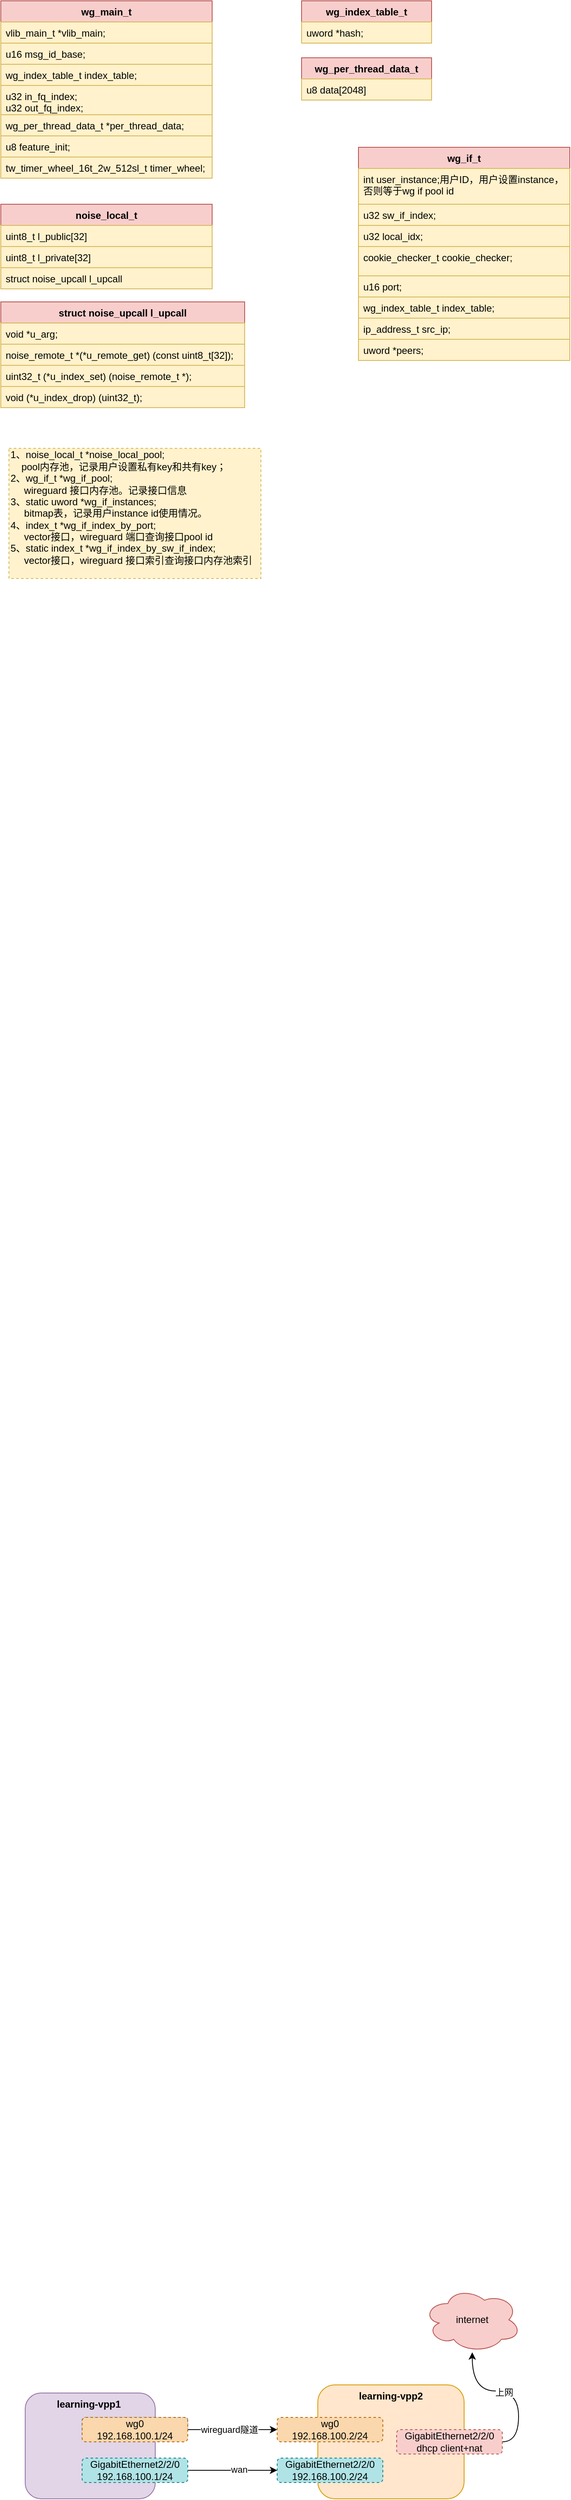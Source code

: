 <mxfile version="15.7.0" type="github">
  <diagram id="7AvQUt7DT94bOIP2M_y_" name="Page-1">
    <mxGraphModel dx="782" dy="436" grid="1" gridSize="10" guides="1" tooltips="1" connect="1" arrows="1" fold="1" page="1" pageScale="1" pageWidth="827" pageHeight="1169" math="0" shadow="0">
      <root>
        <mxCell id="0" />
        <mxCell id="1" parent="0" />
        <mxCell id="nrJYDSRIosnN7z2e5aEC-1" value="wg_main_t" style="swimlane;fontStyle=1;align=center;verticalAlign=top;childLayout=stackLayout;horizontal=1;startSize=26;horizontalStack=0;resizeParent=1;resizeParentMax=0;resizeLast=0;collapsible=1;marginBottom=0;fillColor=#f8cecc;strokeColor=#b85450;" parent="1" vertex="1">
          <mxGeometry x="70" y="150" width="260" height="218" as="geometry" />
        </mxCell>
        <mxCell id="nrJYDSRIosnN7z2e5aEC-2" value="vlib_main_t *vlib_main;" style="text;strokeColor=#d6b656;fillColor=#fff2cc;align=left;verticalAlign=top;spacingLeft=4;spacingRight=4;overflow=hidden;rotatable=0;points=[[0,0.5],[1,0.5]];portConstraint=eastwest;" parent="nrJYDSRIosnN7z2e5aEC-1" vertex="1">
          <mxGeometry y="26" width="260" height="26" as="geometry" />
        </mxCell>
        <mxCell id="nrJYDSRIosnN7z2e5aEC-4" value="u16 msg_id_base;" style="text;strokeColor=#d6b656;fillColor=#fff2cc;align=left;verticalAlign=top;spacingLeft=4;spacingRight=4;overflow=hidden;rotatable=0;points=[[0,0.5],[1,0.5]];portConstraint=eastwest;" parent="nrJYDSRIosnN7z2e5aEC-1" vertex="1">
          <mxGeometry y="52" width="260" height="26" as="geometry" />
        </mxCell>
        <mxCell id="nrJYDSRIosnN7z2e5aEC-5" value="wg_index_table_t index_table;" style="text;strokeColor=#d6b656;fillColor=#fff2cc;align=left;verticalAlign=top;spacingLeft=4;spacingRight=4;overflow=hidden;rotatable=0;points=[[0,0.5],[1,0.5]];portConstraint=eastwest;" parent="nrJYDSRIosnN7z2e5aEC-1" vertex="1">
          <mxGeometry y="78" width="260" height="26" as="geometry" />
        </mxCell>
        <mxCell id="nrJYDSRIosnN7z2e5aEC-6" value="u32 in_fq_index;&#xa;u32 out_fq_index;" style="text;strokeColor=#d6b656;fillColor=#fff2cc;align=left;verticalAlign=top;spacingLeft=4;spacingRight=4;overflow=hidden;rotatable=0;points=[[0,0.5],[1,0.5]];portConstraint=eastwest;" parent="nrJYDSRIosnN7z2e5aEC-1" vertex="1">
          <mxGeometry y="104" width="260" height="36" as="geometry" />
        </mxCell>
        <mxCell id="nrJYDSRIosnN7z2e5aEC-7" value="wg_per_thread_data_t *per_thread_data;" style="text;strokeColor=#d6b656;fillColor=#fff2cc;align=left;verticalAlign=top;spacingLeft=4;spacingRight=4;overflow=hidden;rotatable=0;points=[[0,0.5],[1,0.5]];portConstraint=eastwest;" parent="nrJYDSRIosnN7z2e5aEC-1" vertex="1">
          <mxGeometry y="140" width="260" height="26" as="geometry" />
        </mxCell>
        <mxCell id="nrJYDSRIosnN7z2e5aEC-8" value="u8 feature_init;" style="text;strokeColor=#d6b656;fillColor=#fff2cc;align=left;verticalAlign=top;spacingLeft=4;spacingRight=4;overflow=hidden;rotatable=0;points=[[0,0.5],[1,0.5]];portConstraint=eastwest;" parent="nrJYDSRIosnN7z2e5aEC-1" vertex="1">
          <mxGeometry y="166" width="260" height="26" as="geometry" />
        </mxCell>
        <mxCell id="nrJYDSRIosnN7z2e5aEC-9" value="tw_timer_wheel_16t_2w_512sl_t timer_wheel;" style="text;strokeColor=#d6b656;fillColor=#fff2cc;align=left;verticalAlign=top;spacingLeft=4;spacingRight=4;overflow=hidden;rotatable=0;points=[[0,0.5],[1,0.5]];portConstraint=eastwest;" parent="nrJYDSRIosnN7z2e5aEC-1" vertex="1">
          <mxGeometry y="192" width="260" height="26" as="geometry" />
        </mxCell>
        <mxCell id="nrJYDSRIosnN7z2e5aEC-10" value="wg_index_table_t" style="swimlane;fontStyle=1;align=center;verticalAlign=top;childLayout=stackLayout;horizontal=1;startSize=26;horizontalStack=0;resizeParent=1;resizeParentMax=0;resizeLast=0;collapsible=1;marginBottom=0;fillColor=#f8cecc;strokeColor=#b85450;" parent="1" vertex="1">
          <mxGeometry x="440" y="150" width="160" height="52" as="geometry" />
        </mxCell>
        <mxCell id="nrJYDSRIosnN7z2e5aEC-11" value="uword *hash;" style="text;strokeColor=#d6b656;fillColor=#fff2cc;align=left;verticalAlign=top;spacingLeft=4;spacingRight=4;overflow=hidden;rotatable=0;points=[[0,0.5],[1,0.5]];portConstraint=eastwest;" parent="nrJYDSRIosnN7z2e5aEC-10" vertex="1">
          <mxGeometry y="26" width="160" height="26" as="geometry" />
        </mxCell>
        <mxCell id="nrJYDSRIosnN7z2e5aEC-14" value="wg_per_thread_data_t" style="swimlane;fontStyle=1;align=center;verticalAlign=top;childLayout=stackLayout;horizontal=1;startSize=26;horizontalStack=0;resizeParent=1;resizeParentMax=0;resizeLast=0;collapsible=1;marginBottom=0;fillColor=#f8cecc;strokeColor=#b85450;" parent="1" vertex="1">
          <mxGeometry x="440" y="220" width="160" height="52" as="geometry" />
        </mxCell>
        <mxCell id="nrJYDSRIosnN7z2e5aEC-15" value="u8 data[2048]" style="text;strokeColor=#d6b656;fillColor=#fff2cc;align=left;verticalAlign=top;spacingLeft=4;spacingRight=4;overflow=hidden;rotatable=0;points=[[0,0.5],[1,0.5]];portConstraint=eastwest;" parent="nrJYDSRIosnN7z2e5aEC-14" vertex="1">
          <mxGeometry y="26" width="160" height="26" as="geometry" />
        </mxCell>
        <mxCell id="nrJYDSRIosnN7z2e5aEC-16" value="noise_local_t" style="swimlane;fontStyle=1;align=center;verticalAlign=top;childLayout=stackLayout;horizontal=1;startSize=26;horizontalStack=0;resizeParent=1;resizeParentMax=0;resizeLast=0;collapsible=1;marginBottom=0;fillColor=#f8cecc;strokeColor=#b85450;" parent="1" vertex="1">
          <mxGeometry x="70" y="400" width="260" height="104" as="geometry" />
        </mxCell>
        <mxCell id="nrJYDSRIosnN7z2e5aEC-17" value="uint8_t l_public[32]" style="text;strokeColor=#d6b656;fillColor=#fff2cc;align=left;verticalAlign=top;spacingLeft=4;spacingRight=4;overflow=hidden;rotatable=0;points=[[0,0.5],[1,0.5]];portConstraint=eastwest;" parent="nrJYDSRIosnN7z2e5aEC-16" vertex="1">
          <mxGeometry y="26" width="260" height="26" as="geometry" />
        </mxCell>
        <mxCell id="nrJYDSRIosnN7z2e5aEC-18" value="uint8_t l_private[32]" style="text;strokeColor=#d6b656;fillColor=#fff2cc;align=left;verticalAlign=top;spacingLeft=4;spacingRight=4;overflow=hidden;rotatable=0;points=[[0,0.5],[1,0.5]];portConstraint=eastwest;" parent="nrJYDSRIosnN7z2e5aEC-16" vertex="1">
          <mxGeometry y="52" width="260" height="26" as="geometry" />
        </mxCell>
        <mxCell id="nrJYDSRIosnN7z2e5aEC-19" value="struct noise_upcall l_upcall" style="text;strokeColor=#d6b656;fillColor=#fff2cc;align=left;verticalAlign=top;spacingLeft=4;spacingRight=4;overflow=hidden;rotatable=0;points=[[0,0.5],[1,0.5]];portConstraint=eastwest;" parent="nrJYDSRIosnN7z2e5aEC-16" vertex="1">
          <mxGeometry y="78" width="260" height="26" as="geometry" />
        </mxCell>
        <mxCell id="nrJYDSRIosnN7z2e5aEC-24" value="struct noise_upcall l_upcall" style="swimlane;fontStyle=1;align=center;verticalAlign=top;childLayout=stackLayout;horizontal=1;startSize=26;horizontalStack=0;resizeParent=1;resizeParentMax=0;resizeLast=0;collapsible=1;marginBottom=0;fillColor=#f8cecc;strokeColor=#b85450;" parent="1" vertex="1">
          <mxGeometry x="70" y="520" width="300" height="130" as="geometry" />
        </mxCell>
        <mxCell id="nrJYDSRIosnN7z2e5aEC-25" value="void *u_arg;" style="text;strokeColor=#d6b656;fillColor=#fff2cc;align=left;verticalAlign=top;spacingLeft=4;spacingRight=4;overflow=hidden;rotatable=0;points=[[0,0.5],[1,0.5]];portConstraint=eastwest;" parent="nrJYDSRIosnN7z2e5aEC-24" vertex="1">
          <mxGeometry y="26" width="300" height="26" as="geometry" />
        </mxCell>
        <mxCell id="nrJYDSRIosnN7z2e5aEC-26" value="noise_remote_t *(*u_remote_get) (const uint8_t[32]);" style="text;strokeColor=#d6b656;fillColor=#fff2cc;align=left;verticalAlign=top;spacingLeft=4;spacingRight=4;overflow=hidden;rotatable=0;points=[[0,0.5],[1,0.5]];portConstraint=eastwest;" parent="nrJYDSRIosnN7z2e5aEC-24" vertex="1">
          <mxGeometry y="52" width="300" height="26" as="geometry" />
        </mxCell>
        <mxCell id="nrJYDSRIosnN7z2e5aEC-27" value="uint32_t (*u_index_set) (noise_remote_t *);" style="text;strokeColor=#d6b656;fillColor=#fff2cc;align=left;verticalAlign=top;spacingLeft=4;spacingRight=4;overflow=hidden;rotatable=0;points=[[0,0.5],[1,0.5]];portConstraint=eastwest;" parent="nrJYDSRIosnN7z2e5aEC-24" vertex="1">
          <mxGeometry y="78" width="300" height="26" as="geometry" />
        </mxCell>
        <mxCell id="nrJYDSRIosnN7z2e5aEC-28" value="void (*u_index_drop) (uint32_t);" style="text;strokeColor=#d6b656;fillColor=#fff2cc;align=left;verticalAlign=top;spacingLeft=4;spacingRight=4;overflow=hidden;rotatable=0;points=[[0,0.5],[1,0.5]];portConstraint=eastwest;" parent="nrJYDSRIosnN7z2e5aEC-24" vertex="1">
          <mxGeometry y="104" width="300" height="26" as="geometry" />
        </mxCell>
        <mxCell id="nrJYDSRIosnN7z2e5aEC-29" value="wg_if_t" style="swimlane;fontStyle=1;align=center;verticalAlign=top;childLayout=stackLayout;horizontal=1;startSize=26;horizontalStack=0;resizeParent=1;resizeParentMax=0;resizeLast=0;collapsible=1;marginBottom=0;fillColor=#f8cecc;strokeColor=#b85450;" parent="1" vertex="1">
          <mxGeometry x="510" y="330" width="260" height="262" as="geometry" />
        </mxCell>
        <mxCell id="nrJYDSRIosnN7z2e5aEC-30" value="int user_instance;用户ID，用户设置instance，&#xa;否则等于wg if pool id" style="text;strokeColor=#d6b656;fillColor=#fff2cc;align=left;verticalAlign=top;spacingLeft=4;spacingRight=4;overflow=hidden;rotatable=0;points=[[0,0.5],[1,0.5]];portConstraint=eastwest;" parent="nrJYDSRIosnN7z2e5aEC-29" vertex="1">
          <mxGeometry y="26" width="260" height="44" as="geometry" />
        </mxCell>
        <mxCell id="nrJYDSRIosnN7z2e5aEC-31" value="u32 sw_if_index;" style="text;strokeColor=#d6b656;fillColor=#fff2cc;align=left;verticalAlign=top;spacingLeft=4;spacingRight=4;overflow=hidden;rotatable=0;points=[[0,0.5],[1,0.5]];portConstraint=eastwest;" parent="nrJYDSRIosnN7z2e5aEC-29" vertex="1">
          <mxGeometry y="70" width="260" height="26" as="geometry" />
        </mxCell>
        <mxCell id="nrJYDSRIosnN7z2e5aEC-32" value="u32 local_idx;" style="text;strokeColor=#d6b656;fillColor=#fff2cc;align=left;verticalAlign=top;spacingLeft=4;spacingRight=4;overflow=hidden;rotatable=0;points=[[0,0.5],[1,0.5]];portConstraint=eastwest;" parent="nrJYDSRIosnN7z2e5aEC-29" vertex="1">
          <mxGeometry y="96" width="260" height="26" as="geometry" />
        </mxCell>
        <mxCell id="nrJYDSRIosnN7z2e5aEC-33" value="cookie_checker_t cookie_checker;" style="text;strokeColor=#d6b656;fillColor=#fff2cc;align=left;verticalAlign=top;spacingLeft=4;spacingRight=4;overflow=hidden;rotatable=0;points=[[0,0.5],[1,0.5]];portConstraint=eastwest;" parent="nrJYDSRIosnN7z2e5aEC-29" vertex="1">
          <mxGeometry y="122" width="260" height="36" as="geometry" />
        </mxCell>
        <mxCell id="nrJYDSRIosnN7z2e5aEC-34" value="u16 port;" style="text;strokeColor=#d6b656;fillColor=#fff2cc;align=left;verticalAlign=top;spacingLeft=4;spacingRight=4;overflow=hidden;rotatable=0;points=[[0,0.5],[1,0.5]];portConstraint=eastwest;" parent="nrJYDSRIosnN7z2e5aEC-29" vertex="1">
          <mxGeometry y="158" width="260" height="26" as="geometry" />
        </mxCell>
        <mxCell id="nrJYDSRIosnN7z2e5aEC-35" value="wg_index_table_t index_table;" style="text;strokeColor=#d6b656;fillColor=#fff2cc;align=left;verticalAlign=top;spacingLeft=4;spacingRight=4;overflow=hidden;rotatable=0;points=[[0,0.5],[1,0.5]];portConstraint=eastwest;" parent="nrJYDSRIosnN7z2e5aEC-29" vertex="1">
          <mxGeometry y="184" width="260" height="26" as="geometry" />
        </mxCell>
        <mxCell id="nrJYDSRIosnN7z2e5aEC-36" value="ip_address_t src_ip;" style="text;strokeColor=#d6b656;fillColor=#fff2cc;align=left;verticalAlign=top;spacingLeft=4;spacingRight=4;overflow=hidden;rotatable=0;points=[[0,0.5],[1,0.5]];portConstraint=eastwest;" parent="nrJYDSRIosnN7z2e5aEC-29" vertex="1">
          <mxGeometry y="210" width="260" height="26" as="geometry" />
        </mxCell>
        <mxCell id="nrJYDSRIosnN7z2e5aEC-37" value="uword *peers;" style="text;strokeColor=#d6b656;fillColor=#fff2cc;align=left;verticalAlign=top;spacingLeft=4;spacingRight=4;overflow=hidden;rotatable=0;points=[[0,0.5],[1,0.5]];portConstraint=eastwest;" parent="nrJYDSRIosnN7z2e5aEC-29" vertex="1">
          <mxGeometry y="236" width="260" height="26" as="geometry" />
        </mxCell>
        <mxCell id="nrJYDSRIosnN7z2e5aEC-38" value="1、noise_local_t *noise_local_pool;&amp;nbsp; &lt;br&gt;&amp;nbsp; &amp;nbsp; pool内存池，记录用户设置私有key和共有key；&lt;br&gt;&lt;div&gt;&lt;span&gt;2、&lt;/span&gt;&lt;span&gt;wg_if_t *wg_if_pool;&lt;/span&gt;&lt;/div&gt;&lt;div&gt;&lt;span&gt;&amp;nbsp; &amp;nbsp; &amp;nbsp;wireguard 接口内存池。记录接口信息&lt;/span&gt;&lt;/div&gt;3、static uword *wg_if_instances;&lt;br&gt;&amp;nbsp; &amp;nbsp; &amp;nbsp;bitmap表，记录用户instance id使用情况。&lt;br&gt;4、index_t *wg_if_index_by_port;&lt;br&gt;&amp;nbsp; &amp;nbsp; &amp;nbsp;vector接口，wireguard 端口查询接口pool id&lt;br&gt;5、static index_t *wg_if_index_by_sw_if_index;&lt;br&gt;&amp;nbsp; &amp;nbsp; &amp;nbsp;vector接口，wireguard 接口索引查询接口内存池索引&lt;br&gt;&amp;nbsp; &amp;nbsp; &amp;nbsp;" style="text;html=1;align=left;verticalAlign=middle;resizable=0;points=[];autosize=1;strokeColor=#d6b656;fillColor=#fff2cc;dashed=1;" parent="1" vertex="1">
          <mxGeometry x="80" y="700" width="310" height="160" as="geometry" />
        </mxCell>
        <mxCell id="dy1nJxDz3FzmfE1ZFG9A-8" value="&lt;div&gt;&lt;span&gt;learning-vpp1&amp;nbsp;&lt;/span&gt;&lt;/div&gt;" style="whiteSpace=wrap;html=1;align=center;rounded=1;fillColor=#e1d5e7;strokeColor=#9673a6;verticalAlign=top;fontStyle=1" vertex="1" parent="1">
          <mxGeometry x="100" y="3090" width="160" height="130" as="geometry" />
        </mxCell>
        <mxCell id="dy1nJxDz3FzmfE1ZFG9A-9" value="&lt;span&gt;learning-vpp2&lt;br&gt;&lt;br&gt;&lt;br&gt;&lt;/span&gt;" style="whiteSpace=wrap;html=1;align=center;rounded=1;fillColor=#ffe6cc;strokeColor=#d79b00;verticalAlign=top;fontStyle=1" vertex="1" parent="1">
          <mxGeometry x="460" y="3080" width="180" height="140" as="geometry" />
        </mxCell>
        <mxCell id="dy1nJxDz3FzmfE1ZFG9A-12" value="GigabitEthernet2/2/0&lt;br&gt;192.168.100.2/24" style="text;html=1;align=center;verticalAlign=middle;whiteSpace=wrap;dashed=1;rounded=1;fillColor=#b0e3e6;strokeColor=#0e8088;" vertex="1" parent="1">
          <mxGeometry x="410" y="3170" width="130" height="30" as="geometry" />
        </mxCell>
        <mxCell id="dy1nJxDz3FzmfE1ZFG9A-29" style="edgeStyle=orthogonalEdgeStyle;rounded=0;orthogonalLoop=1;jettySize=auto;html=1;exitX=1;exitY=0.5;exitDx=0;exitDy=0;entryX=0;entryY=0.5;entryDx=0;entryDy=0;" edge="1" parent="1" source="dy1nJxDz3FzmfE1ZFG9A-13" target="dy1nJxDz3FzmfE1ZFG9A-12">
          <mxGeometry relative="1" as="geometry" />
        </mxCell>
        <mxCell id="dy1nJxDz3FzmfE1ZFG9A-30" value="wan" style="edgeLabel;html=1;align=center;verticalAlign=middle;resizable=0;points=[];" vertex="1" connectable="0" parent="dy1nJxDz3FzmfE1ZFG9A-29">
          <mxGeometry x="0.139" y="1" relative="1" as="geometry">
            <mxPoint as="offset" />
          </mxGeometry>
        </mxCell>
        <mxCell id="dy1nJxDz3FzmfE1ZFG9A-13" value="GigabitEthernet2/2/0&lt;br&gt;192.168.100.1/24" style="text;html=1;align=center;verticalAlign=middle;whiteSpace=wrap;dashed=1;rounded=1;fillColor=#b0e3e6;strokeColor=#0e8088;" vertex="1" parent="1">
          <mxGeometry x="170" y="3170" width="130" height="30" as="geometry" />
        </mxCell>
        <mxCell id="dy1nJxDz3FzmfE1ZFG9A-24" value="GigabitEthernet2/2/0" style="text;html=1;align=center;verticalAlign=middle;whiteSpace=wrap;dashed=1;rounded=1;fillColor=#dae8fc;strokeColor=#6c8ebf;" vertex="1" parent="1">
          <mxGeometry x="170" y="3120" width="130" height="20" as="geometry" />
        </mxCell>
        <mxCell id="dy1nJxDz3FzmfE1ZFG9A-27" style="edgeStyle=orthogonalEdgeStyle;rounded=0;orthogonalLoop=1;jettySize=auto;html=1;exitX=1;exitY=0.5;exitDx=0;exitDy=0;" edge="1" parent="1" source="dy1nJxDz3FzmfE1ZFG9A-25" target="dy1nJxDz3FzmfE1ZFG9A-26">
          <mxGeometry relative="1" as="geometry" />
        </mxCell>
        <mxCell id="dy1nJxDz3FzmfE1ZFG9A-28" value="wireguard隧道" style="edgeLabel;html=1;align=center;verticalAlign=middle;resizable=0;points=[];" vertex="1" connectable="0" parent="dy1nJxDz3FzmfE1ZFG9A-27">
          <mxGeometry x="0.171" y="1" relative="1" as="geometry">
            <mxPoint x="-14" y="1" as="offset" />
          </mxGeometry>
        </mxCell>
        <mxCell id="dy1nJxDz3FzmfE1ZFG9A-25" value="wg0&lt;br&gt;192.168.100.1/24" style="text;html=1;align=center;verticalAlign=middle;whiteSpace=wrap;dashed=1;rounded=1;fillColor=#fad7ac;strokeColor=#b46504;" vertex="1" parent="1">
          <mxGeometry x="170" y="3120" width="130" height="30" as="geometry" />
        </mxCell>
        <mxCell id="dy1nJxDz3FzmfE1ZFG9A-26" value="wg0&lt;br&gt;192.168.100.2/24" style="text;html=1;align=center;verticalAlign=middle;whiteSpace=wrap;dashed=1;rounded=1;fillColor=#fad7ac;strokeColor=#b46504;" vertex="1" parent="1">
          <mxGeometry x="410" y="3120" width="130" height="30" as="geometry" />
        </mxCell>
        <mxCell id="dy1nJxDz3FzmfE1ZFG9A-34" style="edgeStyle=orthogonalEdgeStyle;curved=1;rounded=0;orthogonalLoop=1;jettySize=auto;html=1;exitX=1;exitY=0.5;exitDx=0;exitDy=0;" edge="1" parent="1" source="dy1nJxDz3FzmfE1ZFG9A-31" target="dy1nJxDz3FzmfE1ZFG9A-32">
          <mxGeometry relative="1" as="geometry" />
        </mxCell>
        <mxCell id="dy1nJxDz3FzmfE1ZFG9A-35" value="上网" style="edgeLabel;html=1;align=center;verticalAlign=middle;resizable=0;points=[];" vertex="1" connectable="0" parent="dy1nJxDz3FzmfE1ZFG9A-34">
          <mxGeometry x="0.082" y="1" relative="1" as="geometry">
            <mxPoint as="offset" />
          </mxGeometry>
        </mxCell>
        <mxCell id="dy1nJxDz3FzmfE1ZFG9A-31" value="GigabitEthernet2/2/0&lt;br&gt;dhcp client+nat" style="text;html=1;align=center;verticalAlign=middle;whiteSpace=wrap;dashed=1;rounded=1;fillColor=#f8cecc;strokeColor=#b85450;" vertex="1" parent="1">
          <mxGeometry x="557" y="3135" width="130" height="30" as="geometry" />
        </mxCell>
        <mxCell id="dy1nJxDz3FzmfE1ZFG9A-32" value="internet" style="ellipse;shape=cloud;whiteSpace=wrap;html=1;align=center;verticalAlign=middle;fillColor=#f8cecc;strokeColor=#b85450;" vertex="1" parent="1">
          <mxGeometry x="590" y="2960" width="120" height="80" as="geometry" />
        </mxCell>
      </root>
    </mxGraphModel>
  </diagram>
</mxfile>
